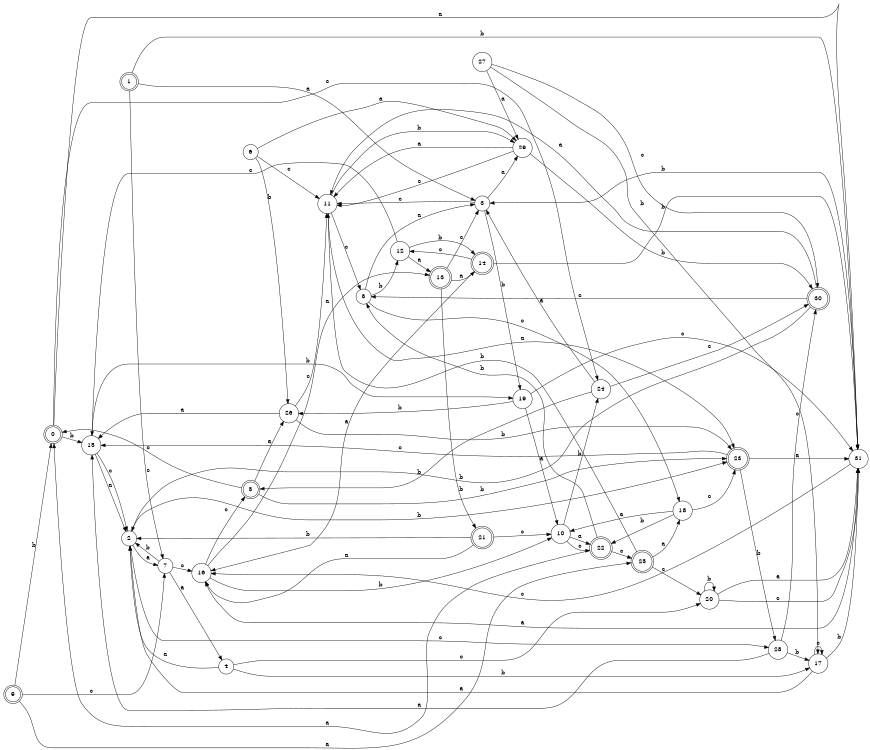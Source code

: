 digraph n26_3 {
__start0 [label="" shape="none"];

rankdir=LR;
size="8,5";

s0 [style="rounded,filled", color="black", fillcolor="white" shape="doublecircle", label="0"];
s1 [style="rounded,filled", color="black", fillcolor="white" shape="doublecircle", label="1"];
s2 [style="filled", color="black", fillcolor="white" shape="circle", label="2"];
s3 [style="filled", color="black", fillcolor="white" shape="circle", label="3"];
s4 [style="filled", color="black", fillcolor="white" shape="circle", label="4"];
s5 [style="rounded,filled", color="black", fillcolor="white" shape="doublecircle", label="5"];
s6 [style="filled", color="black", fillcolor="white" shape="circle", label="6"];
s7 [style="filled", color="black", fillcolor="white" shape="circle", label="7"];
s8 [style="filled", color="black", fillcolor="white" shape="circle", label="8"];
s9 [style="rounded,filled", color="black", fillcolor="white" shape="doublecircle", label="9"];
s10 [style="filled", color="black", fillcolor="white" shape="circle", label="10"];
s11 [style="filled", color="black", fillcolor="white" shape="circle", label="11"];
s12 [style="filled", color="black", fillcolor="white" shape="circle", label="12"];
s13 [style="rounded,filled", color="black", fillcolor="white" shape="doublecircle", label="13"];
s14 [style="rounded,filled", color="black", fillcolor="white" shape="doublecircle", label="14"];
s15 [style="filled", color="black", fillcolor="white" shape="circle", label="15"];
s16 [style="filled", color="black", fillcolor="white" shape="circle", label="16"];
s17 [style="filled", color="black", fillcolor="white" shape="circle", label="17"];
s18 [style="filled", color="black", fillcolor="white" shape="circle", label="18"];
s19 [style="filled", color="black", fillcolor="white" shape="circle", label="19"];
s20 [style="filled", color="black", fillcolor="white" shape="circle", label="20"];
s21 [style="rounded,filled", color="black", fillcolor="white" shape="doublecircle", label="21"];
s22 [style="rounded,filled", color="black", fillcolor="white" shape="doublecircle", label="22"];
s23 [style="rounded,filled", color="black", fillcolor="white" shape="doublecircle", label="23"];
s24 [style="filled", color="black", fillcolor="white" shape="circle", label="24"];
s25 [style="rounded,filled", color="black", fillcolor="white" shape="doublecircle", label="25"];
s26 [style="filled", color="black", fillcolor="white" shape="circle", label="26"];
s27 [style="filled", color="black", fillcolor="white" shape="circle", label="27"];
s28 [style="filled", color="black", fillcolor="white" shape="circle", label="28"];
s29 [style="filled", color="black", fillcolor="white" shape="circle", label="29"];
s30 [style="rounded,filled", color="black", fillcolor="white" shape="doublecircle", label="30"];
s31 [style="filled", color="black", fillcolor="white" shape="circle", label="31"];
s0 -> s31 [label="a"];
s0 -> s15 [label="b"];
s0 -> s24 [label="c"];
s1 -> s3 [label="a"];
s1 -> s31 [label="b"];
s1 -> s7 [label="c"];
s2 -> s7 [label="a"];
s2 -> s23 [label="b"];
s2 -> s28 [label="c"];
s3 -> s29 [label="a"];
s3 -> s19 [label="b"];
s3 -> s11 [label="c"];
s4 -> s2 [label="a"];
s4 -> s17 [label="b"];
s4 -> s20 [label="c"];
s5 -> s26 [label="a"];
s5 -> s23 [label="b"];
s5 -> s0 [label="c"];
s6 -> s29 [label="a"];
s6 -> s26 [label="b"];
s6 -> s11 [label="c"];
s7 -> s4 [label="a"];
s7 -> s2 [label="b"];
s7 -> s16 [label="c"];
s8 -> s3 [label="a"];
s8 -> s12 [label="b"];
s8 -> s18 [label="c"];
s9 -> s25 [label="a"];
s9 -> s0 [label="b"];
s9 -> s7 [label="c"];
s10 -> s22 [label="a"];
s10 -> s24 [label="b"];
s10 -> s22 [label="c"];
s11 -> s23 [label="a"];
s11 -> s29 [label="b"];
s11 -> s8 [label="c"];
s12 -> s13 [label="a"];
s12 -> s14 [label="b"];
s12 -> s15 [label="c"];
s13 -> s14 [label="a"];
s13 -> s21 [label="b"];
s13 -> s3 [label="c"];
s14 -> s16 [label="a"];
s14 -> s31 [label="b"];
s14 -> s12 [label="c"];
s15 -> s2 [label="a"];
s15 -> s19 [label="b"];
s15 -> s2 [label="c"];
s16 -> s13 [label="a"];
s16 -> s10 [label="b"];
s16 -> s5 [label="c"];
s17 -> s2 [label="a"];
s17 -> s31 [label="b"];
s17 -> s17 [label="c"];
s18 -> s10 [label="a"];
s18 -> s22 [label="b"];
s18 -> s23 [label="c"];
s19 -> s10 [label="a"];
s19 -> s26 [label="b"];
s19 -> s31 [label="c"];
s20 -> s31 [label="a"];
s20 -> s20 [label="b"];
s20 -> s31 [label="c"];
s21 -> s16 [label="a"];
s21 -> s2 [label="b"];
s21 -> s10 [label="c"];
s22 -> s0 [label="a"];
s22 -> s8 [label="b"];
s22 -> s25 [label="c"];
s23 -> s31 [label="a"];
s23 -> s28 [label="b"];
s23 -> s15 [label="c"];
s24 -> s3 [label="a"];
s24 -> s5 [label="b"];
s24 -> s30 [label="c"];
s25 -> s18 [label="a"];
s25 -> s11 [label="b"];
s25 -> s20 [label="c"];
s26 -> s15 [label="a"];
s26 -> s23 [label="b"];
s26 -> s11 [label="c"];
s27 -> s29 [label="a"];
s27 -> s17 [label="b"];
s27 -> s30 [label="c"];
s28 -> s15 [label="a"];
s28 -> s17 [label="b"];
s28 -> s30 [label="c"];
s29 -> s11 [label="a"];
s29 -> s30 [label="b"];
s29 -> s11 [label="c"];
s30 -> s11 [label="a"];
s30 -> s2 [label="b"];
s30 -> s8 [label="c"];
s31 -> s16 [label="a"];
s31 -> s3 [label="b"];
s31 -> s16 [label="c"];

}